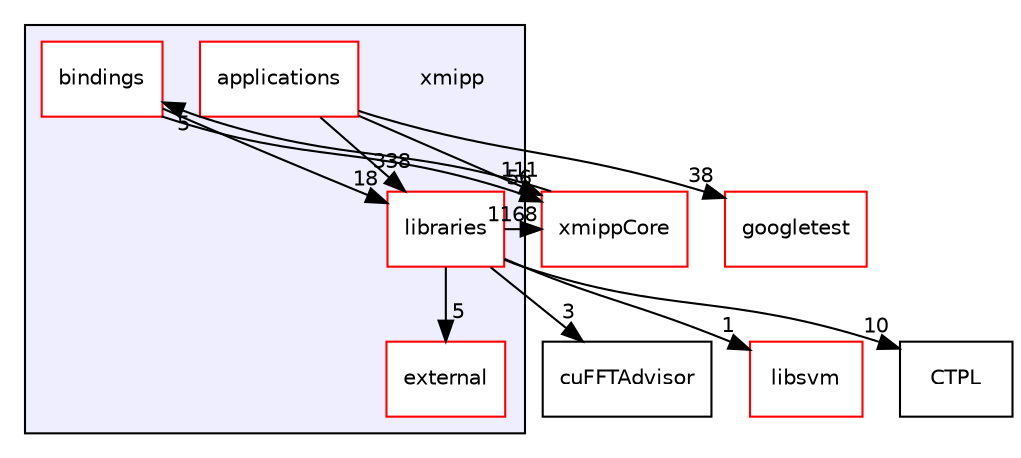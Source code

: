 digraph "xmipp" {
  compound=true
  node [ fontsize="10", fontname="Helvetica"];
  edge [ labelfontsize="10", labelfontname="Helvetica"];
  subgraph clusterdir_5bce755d3f27cf36e7d1a940cfd4182d {
    graph [ bgcolor="#eeeeff", pencolor="black", label="" URL="dir_5bce755d3f27cf36e7d1a940cfd4182d.html"];
    dir_5bce755d3f27cf36e7d1a940cfd4182d [shape=plaintext label="xmipp"];
    dir_b3962408a9d113f537f7fdf538531da9 [shape=box label="applications" color="red" fillcolor="white" style="filled" URL="dir_b3962408a9d113f537f7fdf538531da9.html"];
    dir_e45a8bb3eff23f5d45d00bf6032544a6 [shape=box label="bindings" color="red" fillcolor="white" style="filled" URL="dir_e45a8bb3eff23f5d45d00bf6032544a6.html"];
    dir_bb543fed828418348393767a8630fc17 [shape=box label="external" color="red" fillcolor="white" style="filled" URL="dir_bb543fed828418348393767a8630fc17.html"];
    dir_29dba3f3840f20df3b04d1972e99046b [shape=box label="libraries" color="red" fillcolor="white" style="filled" URL="dir_29dba3f3840f20df3b04d1972e99046b.html"];
  }
  dir_06e155fcbef357b7be77bd7aa81899e6 [shape=box label="cuFFTAdvisor" URL="dir_06e155fcbef357b7be77bd7aa81899e6.html"];
  dir_2879053b84896c12ffc7981c1bfbc532 [shape=box label="googletest" fillcolor="white" style="filled" color="red" URL="dir_2879053b84896c12ffc7981c1bfbc532.html"];
  dir_c08c9061cc7872941f9641f7df432896 [shape=box label="libsvm" fillcolor="white" style="filled" color="red" URL="dir_c08c9061cc7872941f9641f7df432896.html"];
  dir_ce4d0d8fc85c2c70612466225bfce71d [shape=box label="xmippCore" fillcolor="white" style="filled" color="red" URL="dir_ce4d0d8fc85c2c70612466225bfce71d.html"];
  dir_0a0d6a71ee549d3a654215eb2a5f2420 [shape=box label="CTPL" URL="dir_0a0d6a71ee549d3a654215eb2a5f2420.html"];
  dir_e45a8bb3eff23f5d45d00bf6032544a6->dir_ce4d0d8fc85c2c70612466225bfce71d [headlabel="56", labeldistance=1.5 headhref="dir_000283_000286.html"];
  dir_e45a8bb3eff23f5d45d00bf6032544a6->dir_29dba3f3840f20df3b04d1972e99046b [headlabel="18", labeldistance=1.5 headhref="dir_000283_000027.html"];
  dir_b3962408a9d113f537f7fdf538531da9->dir_2879053b84896c12ffc7981c1bfbc532 [headlabel="38", labeldistance=1.5 headhref="dir_000029_000002.html"];
  dir_b3962408a9d113f537f7fdf538531da9->dir_ce4d0d8fc85c2c70612466225bfce71d [headlabel="111", labeldistance=1.5 headhref="dir_000029_000286.html"];
  dir_b3962408a9d113f537f7fdf538531da9->dir_29dba3f3840f20df3b04d1972e99046b [headlabel="338", labeldistance=1.5 headhref="dir_000029_000027.html"];
  dir_ce4d0d8fc85c2c70612466225bfce71d->dir_e45a8bb3eff23f5d45d00bf6032544a6 [headlabel="5", labeldistance=1.5 headhref="dir_000286_000283.html"];
  dir_29dba3f3840f20df3b04d1972e99046b->dir_06e155fcbef357b7be77bd7aa81899e6 [headlabel="3", labeldistance=1.5 headhref="dir_000027_000001.html"];
  dir_29dba3f3840f20df3b04d1972e99046b->dir_bb543fed828418348393767a8630fc17 [headlabel="5", labeldistance=1.5 headhref="dir_000027_000289.html"];
  dir_29dba3f3840f20df3b04d1972e99046b->dir_c08c9061cc7872941f9641f7df432896 [headlabel="1", labeldistance=1.5 headhref="dir_000027_000021.html"];
  dir_29dba3f3840f20df3b04d1972e99046b->dir_ce4d0d8fc85c2c70612466225bfce71d [headlabel="1168", labeldistance=1.5 headhref="dir_000027_000286.html"];
  dir_29dba3f3840f20df3b04d1972e99046b->dir_0a0d6a71ee549d3a654215eb2a5f2420 [headlabel="10", labeldistance=1.5 headhref="dir_000027_000000.html"];
}
